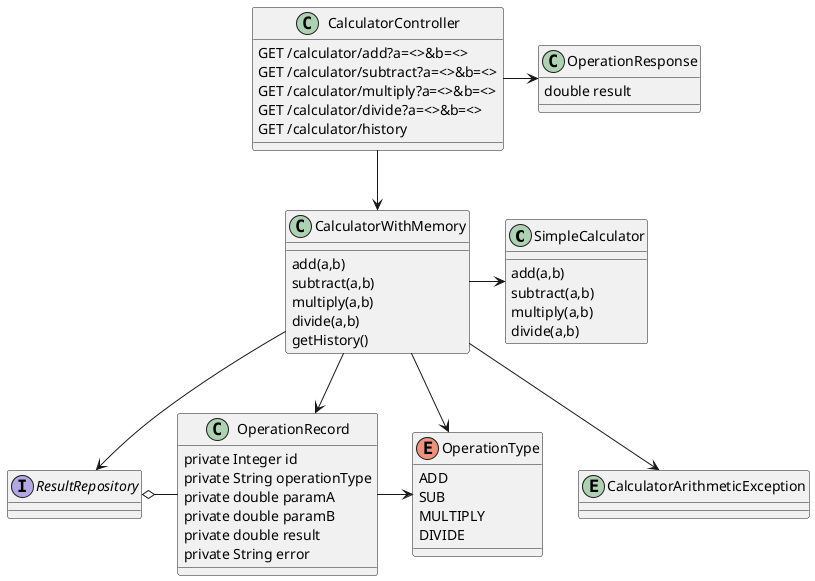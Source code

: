 @startuml
'https://plantuml.com/class-diagram


class SimpleCalculator {
add(a,b)
subtract(a,b)
multiply(a,b)
divide(a,b)
}


class CalculatorWithMemory {
add(a,b)
subtract(a,b)
multiply(a,b)
divide(a,b)
getHistory()
}

class CalculatorController {
GET /calculator/add?a=<>&b=<>
GET /calculator/subtract?a=<>&b=<>
GET /calculator/multiply?a=<>&b=<>
GET /calculator/divide?a=<>&b=<>
GET /calculator/history
}

class OperationResponse {
    double result
}

interface ResultRepository {
}

class OperationRecord {
    private Integer id
    private String operationType
    private double paramA
    private double paramB
    private double result
    private String error
}

enum OperationType {
    ADD
    SUB
    MULTIPLY
    DIVIDE
}

entity CalculatorArithmeticException {
}

CalculatorController -d-> CalculatorWithMemory
CalculatorWithMemory -> SimpleCalculator
CalculatorWithMemory -d-> ResultRepository
CalculatorWithMemory -d-> CalculatorArithmeticException


ResultRepository o- OperationRecord
CalculatorWithMemory -> OperationRecord
CalculatorWithMemory -> OperationType

OperationRecord -r-> OperationType

CalculatorController -> OperationResponse

@enduml